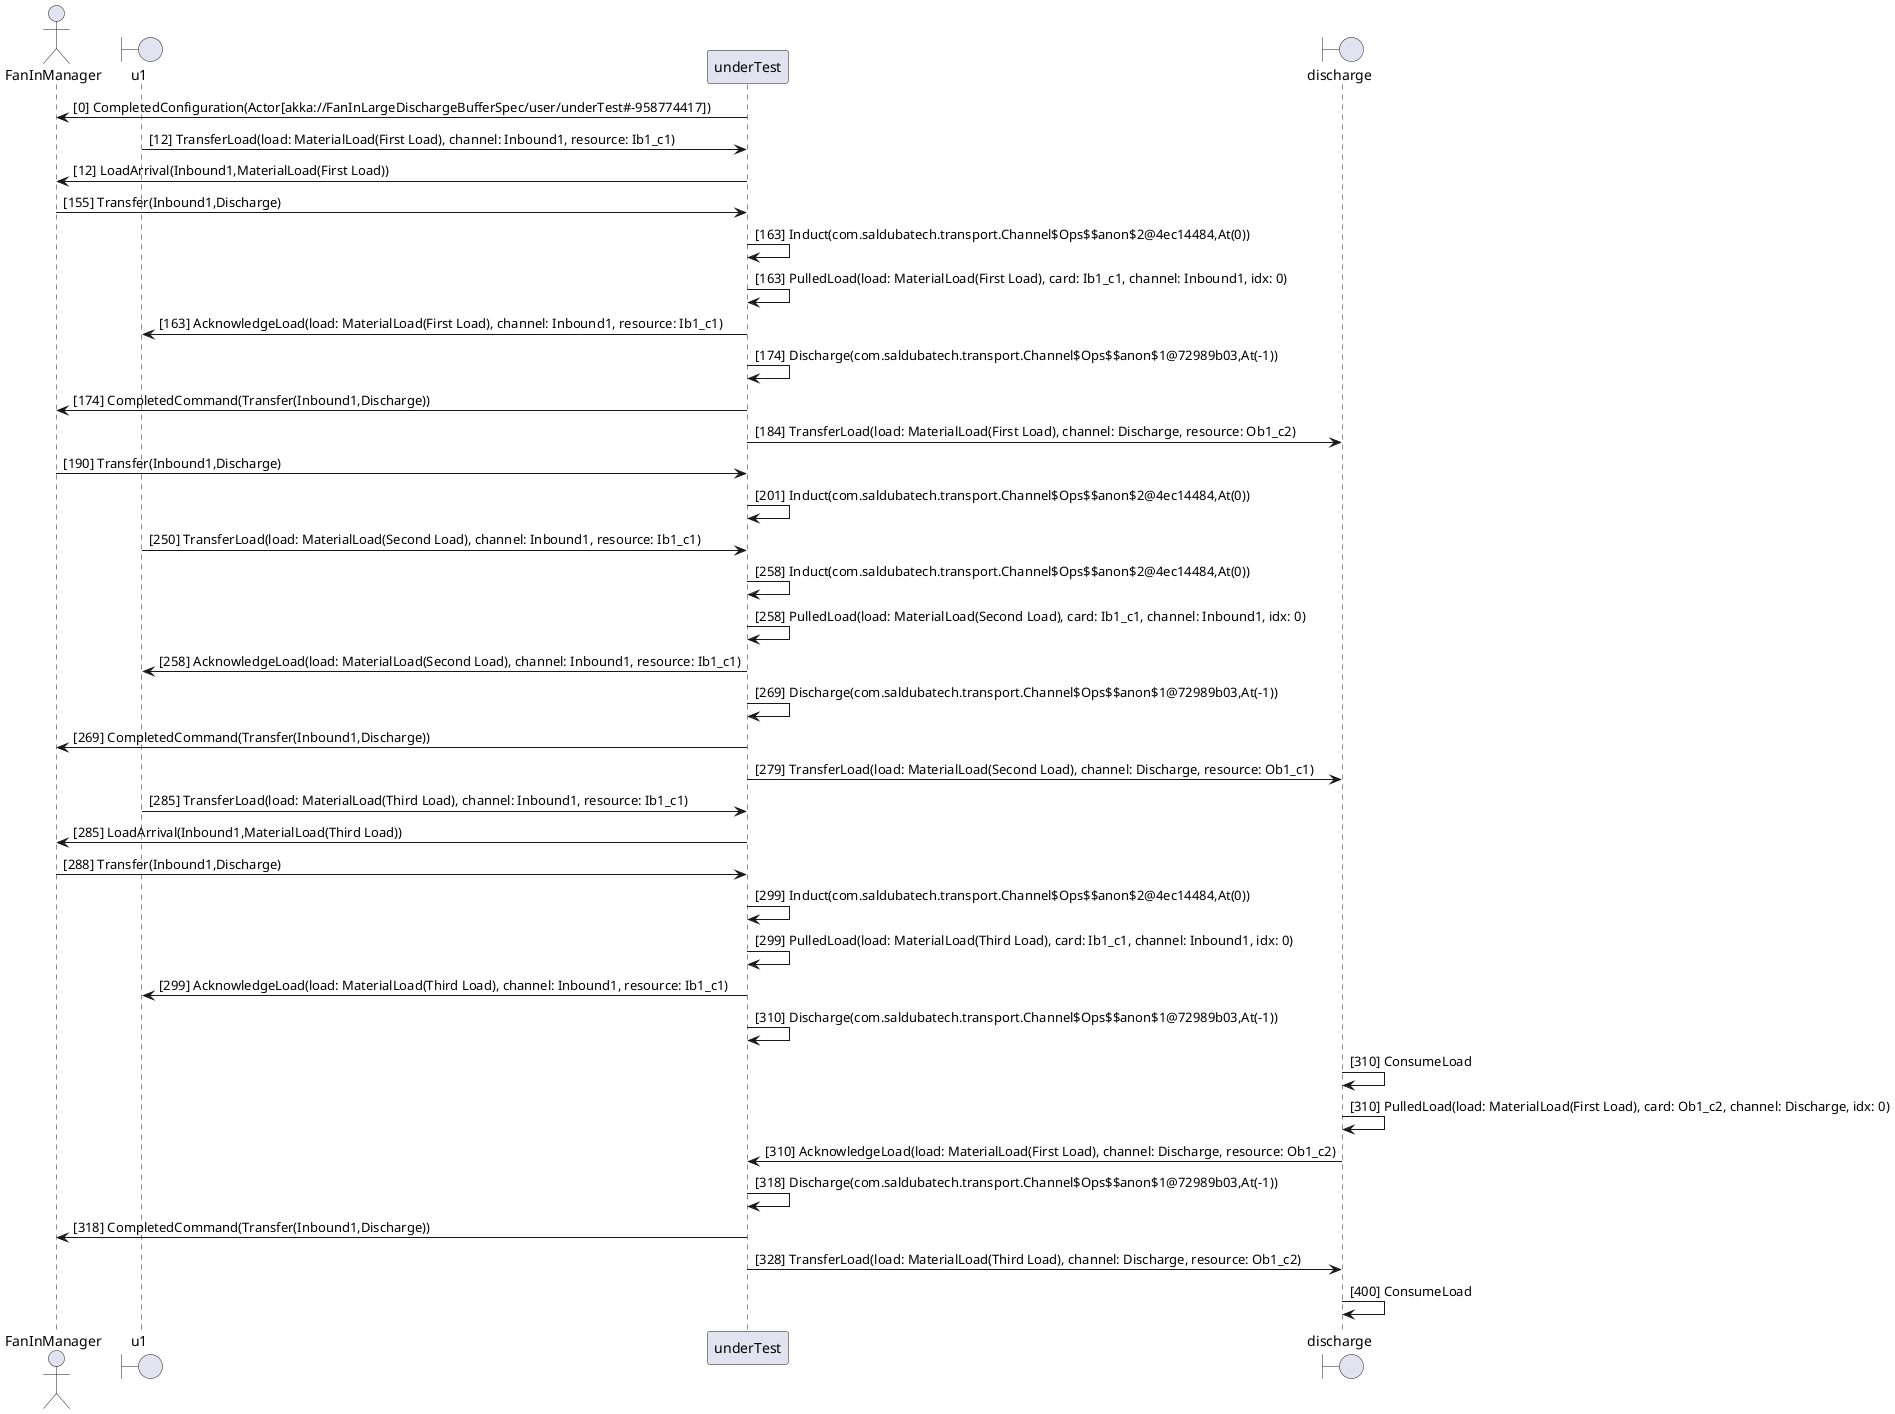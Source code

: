 @startuml
actor FanInManager
boundary u1
participant underTest
boundary discharge

underTest -> FanInManager: [0] CompletedConfiguration(Actor[akka://FanInLargeDischargeBufferSpec/user/underTest#-958774417])
u1 -> underTest: [12] TransferLoad(load: MaterialLoad(First Load), channel: Inbound1, resource: Ib1_c1)
underTest -> FanInManager: [12] LoadArrival(Inbound1,MaterialLoad(First Load))
FanInManager -> underTest: [155] Transfer(Inbound1,Discharge)
underTest -> underTest: [163] Induct(com.saldubatech.transport.Channel$Ops$$anon$2@4ec14484,At(0))
underTest -> underTest: [163] PulledLoad(load: MaterialLoad(First Load), card: Ib1_c1, channel: Inbound1, idx: 0)
underTest -> u1: [163] AcknowledgeLoad(load: MaterialLoad(First Load), channel: Inbound1, resource: Ib1_c1)
underTest -> underTest: [174] Discharge(com.saldubatech.transport.Channel$Ops$$anon$1@72989b03,At(-1))
underTest -> FanInManager: [174] CompletedCommand(Transfer(Inbound1,Discharge))
underTest -> discharge: [184] TransferLoad(load: MaterialLoad(First Load), channel: Discharge, resource: Ob1_c2)
FanInManager -> underTest: [190] Transfer(Inbound1,Discharge)
underTest -> underTest: [201] Induct(com.saldubatech.transport.Channel$Ops$$anon$2@4ec14484,At(0))
u1 -> underTest: [250] TransferLoad(load: MaterialLoad(Second Load), channel: Inbound1, resource: Ib1_c1)
underTest -> underTest: [258] Induct(com.saldubatech.transport.Channel$Ops$$anon$2@4ec14484,At(0))
underTest -> underTest: [258] PulledLoad(load: MaterialLoad(Second Load), card: Ib1_c1, channel: Inbound1, idx: 0)
underTest -> u1: [258] AcknowledgeLoad(load: MaterialLoad(Second Load), channel: Inbound1, resource: Ib1_c1)
underTest -> underTest: [269] Discharge(com.saldubatech.transport.Channel$Ops$$anon$1@72989b03,At(-1))
underTest -> FanInManager: [269] CompletedCommand(Transfer(Inbound1,Discharge))
underTest -> discharge: [279] TransferLoad(load: MaterialLoad(Second Load), channel: Discharge, resource: Ob1_c1)
u1 -> underTest: [285] TransferLoad(load: MaterialLoad(Third Load), channel: Inbound1, resource: Ib1_c1)
underTest -> FanInManager: [285] LoadArrival(Inbound1,MaterialLoad(Third Load))
FanInManager -> underTest: [288] Transfer(Inbound1,Discharge)
underTest -> underTest: [299] Induct(com.saldubatech.transport.Channel$Ops$$anon$2@4ec14484,At(0))
underTest -> underTest: [299] PulledLoad(load: MaterialLoad(Third Load), card: Ib1_c1, channel: Inbound1, idx: 0)
underTest -> u1: [299] AcknowledgeLoad(load: MaterialLoad(Third Load), channel: Inbound1, resource: Ib1_c1)
underTest -> underTest: [310] Discharge(com.saldubatech.transport.Channel$Ops$$anon$1@72989b03,At(-1))
discharge -> discharge: [310] ConsumeLoad
discharge -> discharge: [310] PulledLoad(load: MaterialLoad(First Load), card: Ob1_c2, channel: Discharge, idx: 0)
discharge -> underTest: [310] AcknowledgeLoad(load: MaterialLoad(First Load), channel: Discharge, resource: Ob1_c2)
underTest -> underTest: [318] Discharge(com.saldubatech.transport.Channel$Ops$$anon$1@72989b03,At(-1))
underTest -> FanInManager: [318] CompletedCommand(Transfer(Inbound1,Discharge))
underTest -> discharge: [328] TransferLoad(load: MaterialLoad(Third Load), channel: Discharge, resource: Ob1_c2)
discharge -> discharge: [400] ConsumeLoad

@enduml